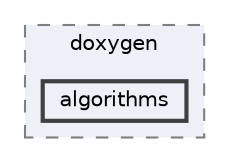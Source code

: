 digraph "external/taskflow/doxygen/algorithms"
{
 // LATEX_PDF_SIZE
  bgcolor="transparent";
  edge [fontname=Helvetica,fontsize=10,labelfontname=Helvetica,labelfontsize=10];
  node [fontname=Helvetica,fontsize=10,shape=box,height=0.2,width=0.4];
  compound=true
  subgraph clusterdir_56e2c1c47c3f6dd7693de5e2667e6bae {
    graph [ bgcolor="#edf0f7", pencolor="grey50", label="doxygen", fontname=Helvetica,fontsize=10 style="filled,dashed", URL="dir_56e2c1c47c3f6dd7693de5e2667e6bae.html",tooltip=""]
  dir_22b5d73ba3a033bfdf16ed8f747ae571 [label="algorithms", fillcolor="#edf0f7", color="grey25", style="filled,bold", URL="dir_22b5d73ba3a033bfdf16ed8f747ae571.html",tooltip=""];
  }
}
